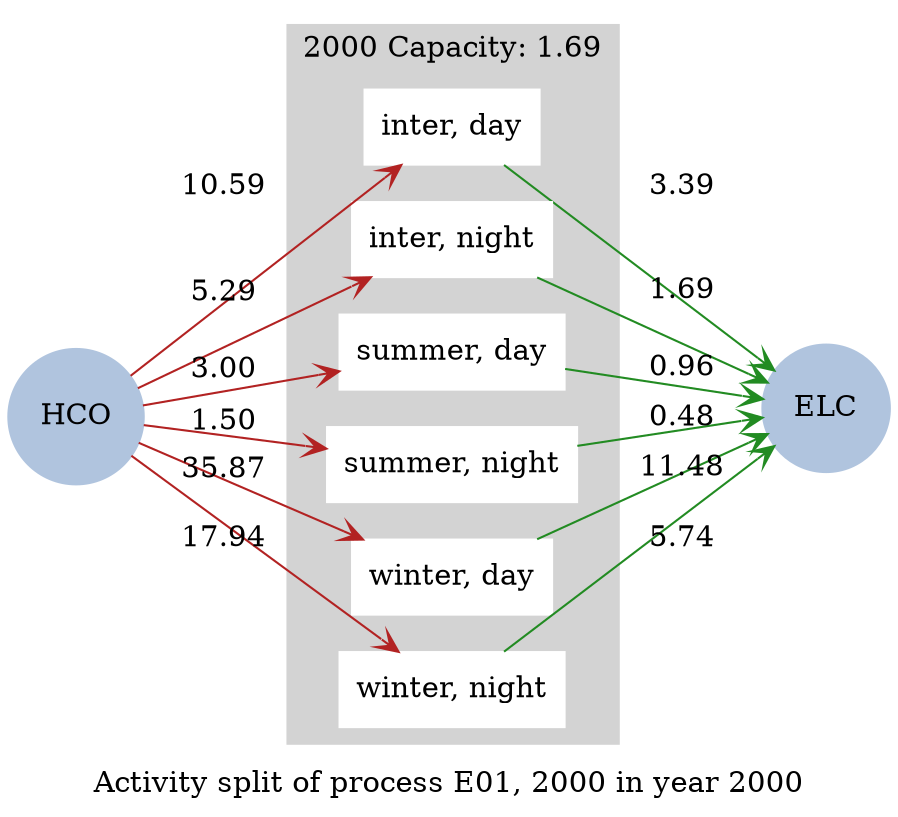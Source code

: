 strict digraph model {
	label = "Activity split of process E01, 2000 in year 2000" ;

	compound    = "True" ;
	concentrate = "True";
	rankdir     = "LR" ;
	splines     = "False" ;

	node [ style="filled" ] ;
	edge [ arrowhead="vee" ] ;

	subgraph cluster_slices {
		label = "2000 Capacity: 1.69" ;

		color = "lightgrey" ;
		rank  = "same" ;
		style = "filled" ;

		node [ color="white", shape="box" ] ;

		"inter, day" ;
		"inter, night" ;
		"summer, day" ;
		"summer, night" ;
		"winter, day" ;
		"winter, night" ;
	}

	subgraph energy_carriers {
		node [
		  color     = "lightsteelblue",
		  fontcolor = "black",
		  shape     = "circle"
		] ;

		"ELC" [ href="../commodities/rc_ELC_2000.svg" ] ;
		"HCO" [ href="../commodities/rc_HCO_2000.svg" ] ;
	}

	subgraph inputs {
		edge [ color="firebrick" ] ;

		"HCO" -> "inter, day"    [ label="10.59" ] ;
		"HCO" -> "inter, night"  [ label="5.29" ] ;
		"HCO" -> "summer, day"   [ label="3.00" ] ;
		"HCO" -> "summer, night" [ label="1.50" ] ;
		"HCO" -> "winter, day"   [ label="35.87" ] ;
		"HCO" -> "winter, night" [ label="17.94" ] ;
	}

	subgraph outputs {
		edge [ color="forestgreen" ] ;

		"inter, day"    -> "ELC" [ label="3.39" ] ;
		"inter, night"  -> "ELC" [ label="1.69" ] ;
		"summer, day"   -> "ELC" [ label="0.96" ] ;
		"summer, night" -> "ELC" [ label="0.48" ] ;
		"winter, day"   -> "ELC" [ label="11.48" ] ;
		"winter, night" -> "ELC" [ label="5.74" ] ;
	}
}
